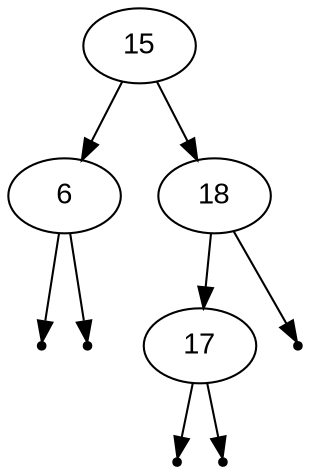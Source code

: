 digraph BST {
	node [fontname="Arial"];
	15 -> 6;
	null0 [shape=point];
	6 -> null0;
	null1 [shape=point];
	6 -> null1;
	15 -> 18;
	18 -> 17;
	null2 [shape=point];
	17 -> null2;
	null3 [shape=point];
	17 -> null3;
	null4 [shape=point];
	18 -> null4;
}
